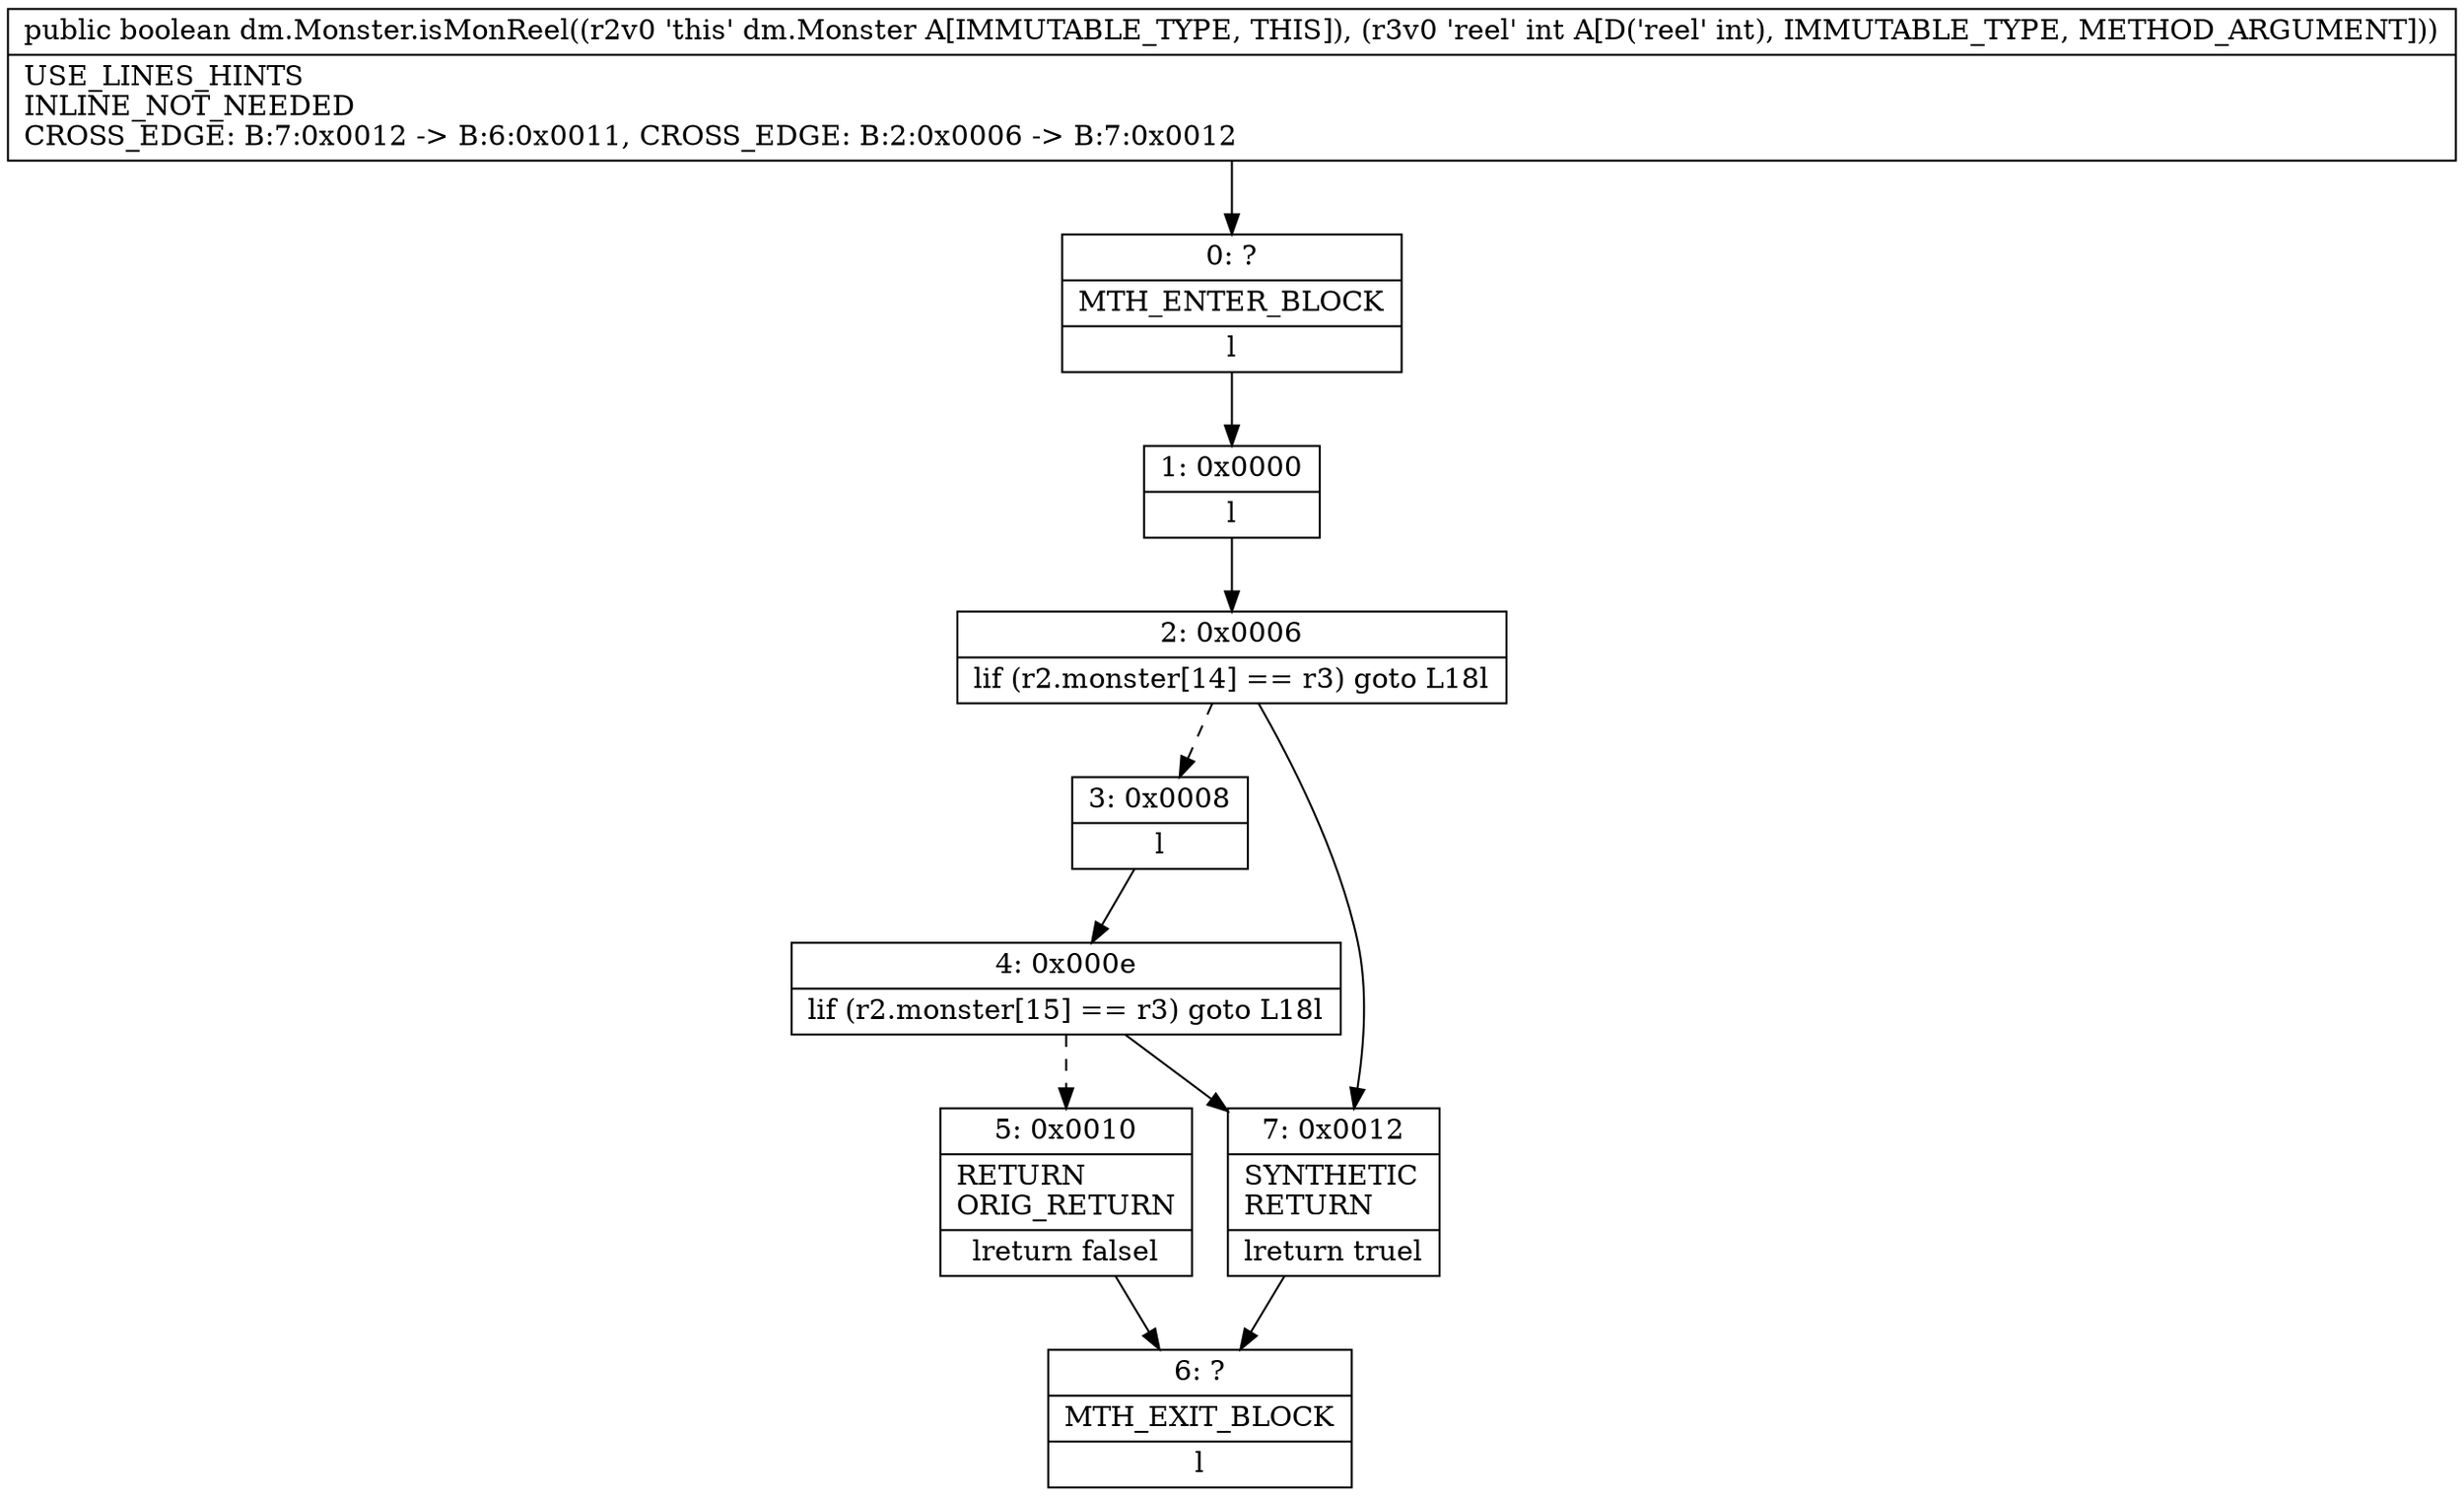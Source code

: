 digraph "CFG fordm.Monster.isMonReel(I)Z" {
Node_0 [shape=record,label="{0\:\ ?|MTH_ENTER_BLOCK\l|l}"];
Node_1 [shape=record,label="{1\:\ 0x0000|l}"];
Node_2 [shape=record,label="{2\:\ 0x0006|lif (r2.monster[14] == r3) goto L18l}"];
Node_3 [shape=record,label="{3\:\ 0x0008|l}"];
Node_4 [shape=record,label="{4\:\ 0x000e|lif (r2.monster[15] == r3) goto L18l}"];
Node_5 [shape=record,label="{5\:\ 0x0010|RETURN\lORIG_RETURN\l|lreturn falsel}"];
Node_6 [shape=record,label="{6\:\ ?|MTH_EXIT_BLOCK\l|l}"];
Node_7 [shape=record,label="{7\:\ 0x0012|SYNTHETIC\lRETURN\l|lreturn truel}"];
MethodNode[shape=record,label="{public boolean dm.Monster.isMonReel((r2v0 'this' dm.Monster A[IMMUTABLE_TYPE, THIS]), (r3v0 'reel' int A[D('reel' int), IMMUTABLE_TYPE, METHOD_ARGUMENT]))  | USE_LINES_HINTS\lINLINE_NOT_NEEDED\lCROSS_EDGE: B:7:0x0012 \-\> B:6:0x0011, CROSS_EDGE: B:2:0x0006 \-\> B:7:0x0012\l}"];
MethodNode -> Node_0;
Node_0 -> Node_1;
Node_1 -> Node_2;
Node_2 -> Node_3[style=dashed];
Node_2 -> Node_7;
Node_3 -> Node_4;
Node_4 -> Node_5[style=dashed];
Node_4 -> Node_7;
Node_5 -> Node_6;
Node_7 -> Node_6;
}

